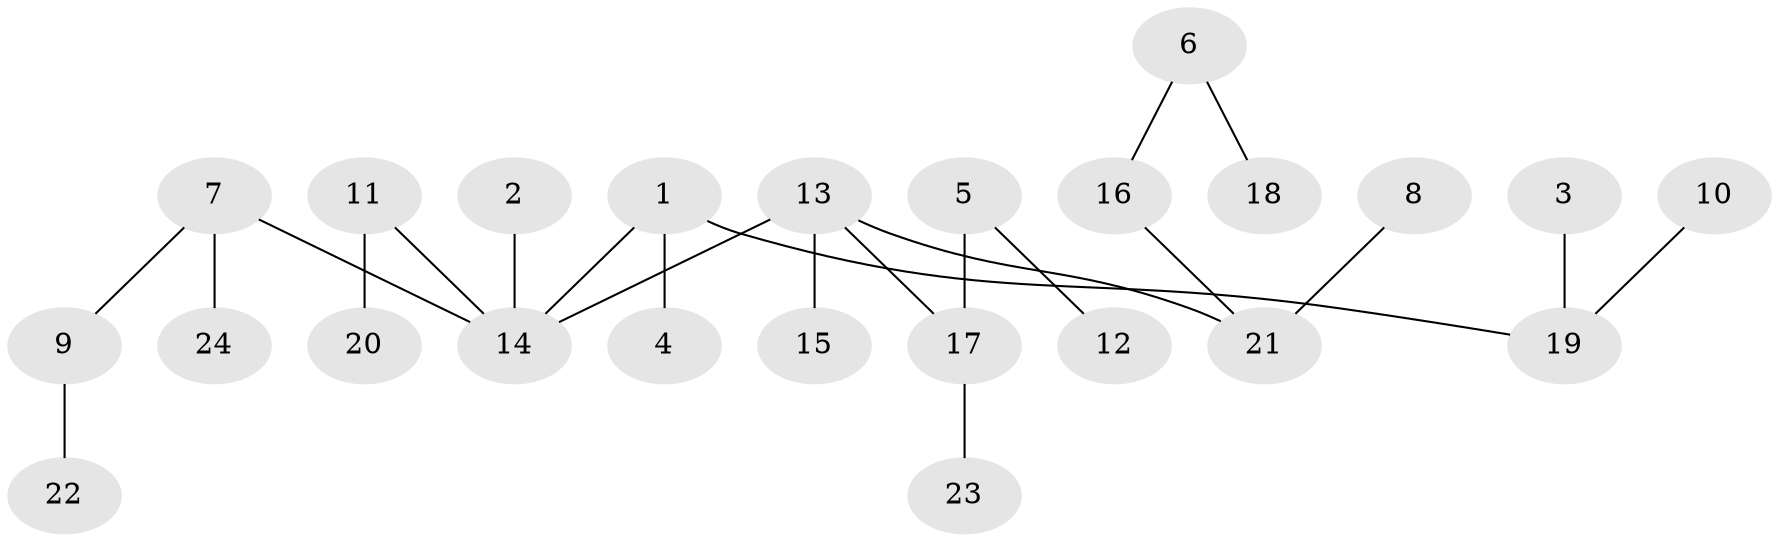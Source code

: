 // original degree distribution, {3: 0.12987012987012986, 8: 0.012987012987012988, 7: 0.012987012987012988, 1: 0.4805194805194805, 4: 0.025974025974025976, 6: 0.012987012987012988, 5: 0.025974025974025976, 2: 0.2987012987012987}
// Generated by graph-tools (version 1.1) at 2025/37/03/04/25 23:37:19]
// undirected, 24 vertices, 23 edges
graph export_dot {
  node [color=gray90,style=filled];
  1;
  2;
  3;
  4;
  5;
  6;
  7;
  8;
  9;
  10;
  11;
  12;
  13;
  14;
  15;
  16;
  17;
  18;
  19;
  20;
  21;
  22;
  23;
  24;
  1 -- 4 [weight=1.0];
  1 -- 14 [weight=1.0];
  1 -- 19 [weight=1.0];
  2 -- 14 [weight=1.0];
  3 -- 19 [weight=1.0];
  5 -- 12 [weight=1.0];
  5 -- 17 [weight=1.0];
  6 -- 16 [weight=1.0];
  6 -- 18 [weight=1.0];
  7 -- 9 [weight=1.0];
  7 -- 14 [weight=1.0];
  7 -- 24 [weight=1.0];
  8 -- 21 [weight=1.0];
  9 -- 22 [weight=1.0];
  10 -- 19 [weight=1.0];
  11 -- 14 [weight=1.0];
  11 -- 20 [weight=1.0];
  13 -- 14 [weight=1.0];
  13 -- 15 [weight=1.0];
  13 -- 17 [weight=1.0];
  13 -- 21 [weight=1.0];
  16 -- 21 [weight=1.0];
  17 -- 23 [weight=1.0];
}
